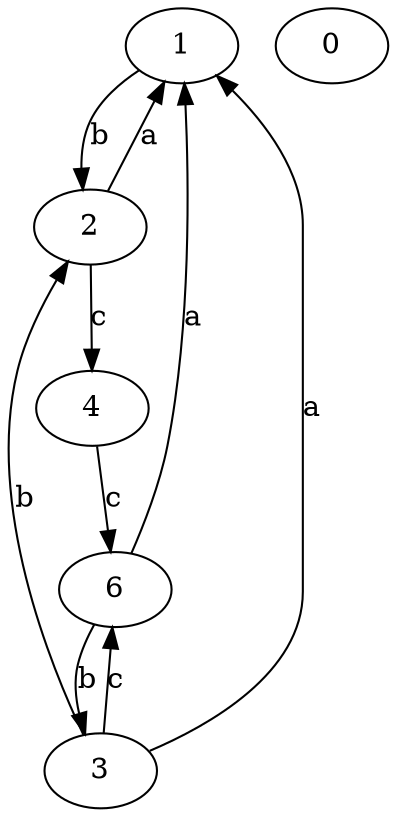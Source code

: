 strict digraph  {
1;
2;
3;
4;
0;
6;
1 -> 2  [label=b];
2 -> 1  [label=a];
2 -> 4  [label=c];
3 -> 1  [label=a];
3 -> 2  [label=b];
3 -> 6  [label=c];
4 -> 6  [label=c];
6 -> 1  [label=a];
6 -> 3  [label=b];
}
